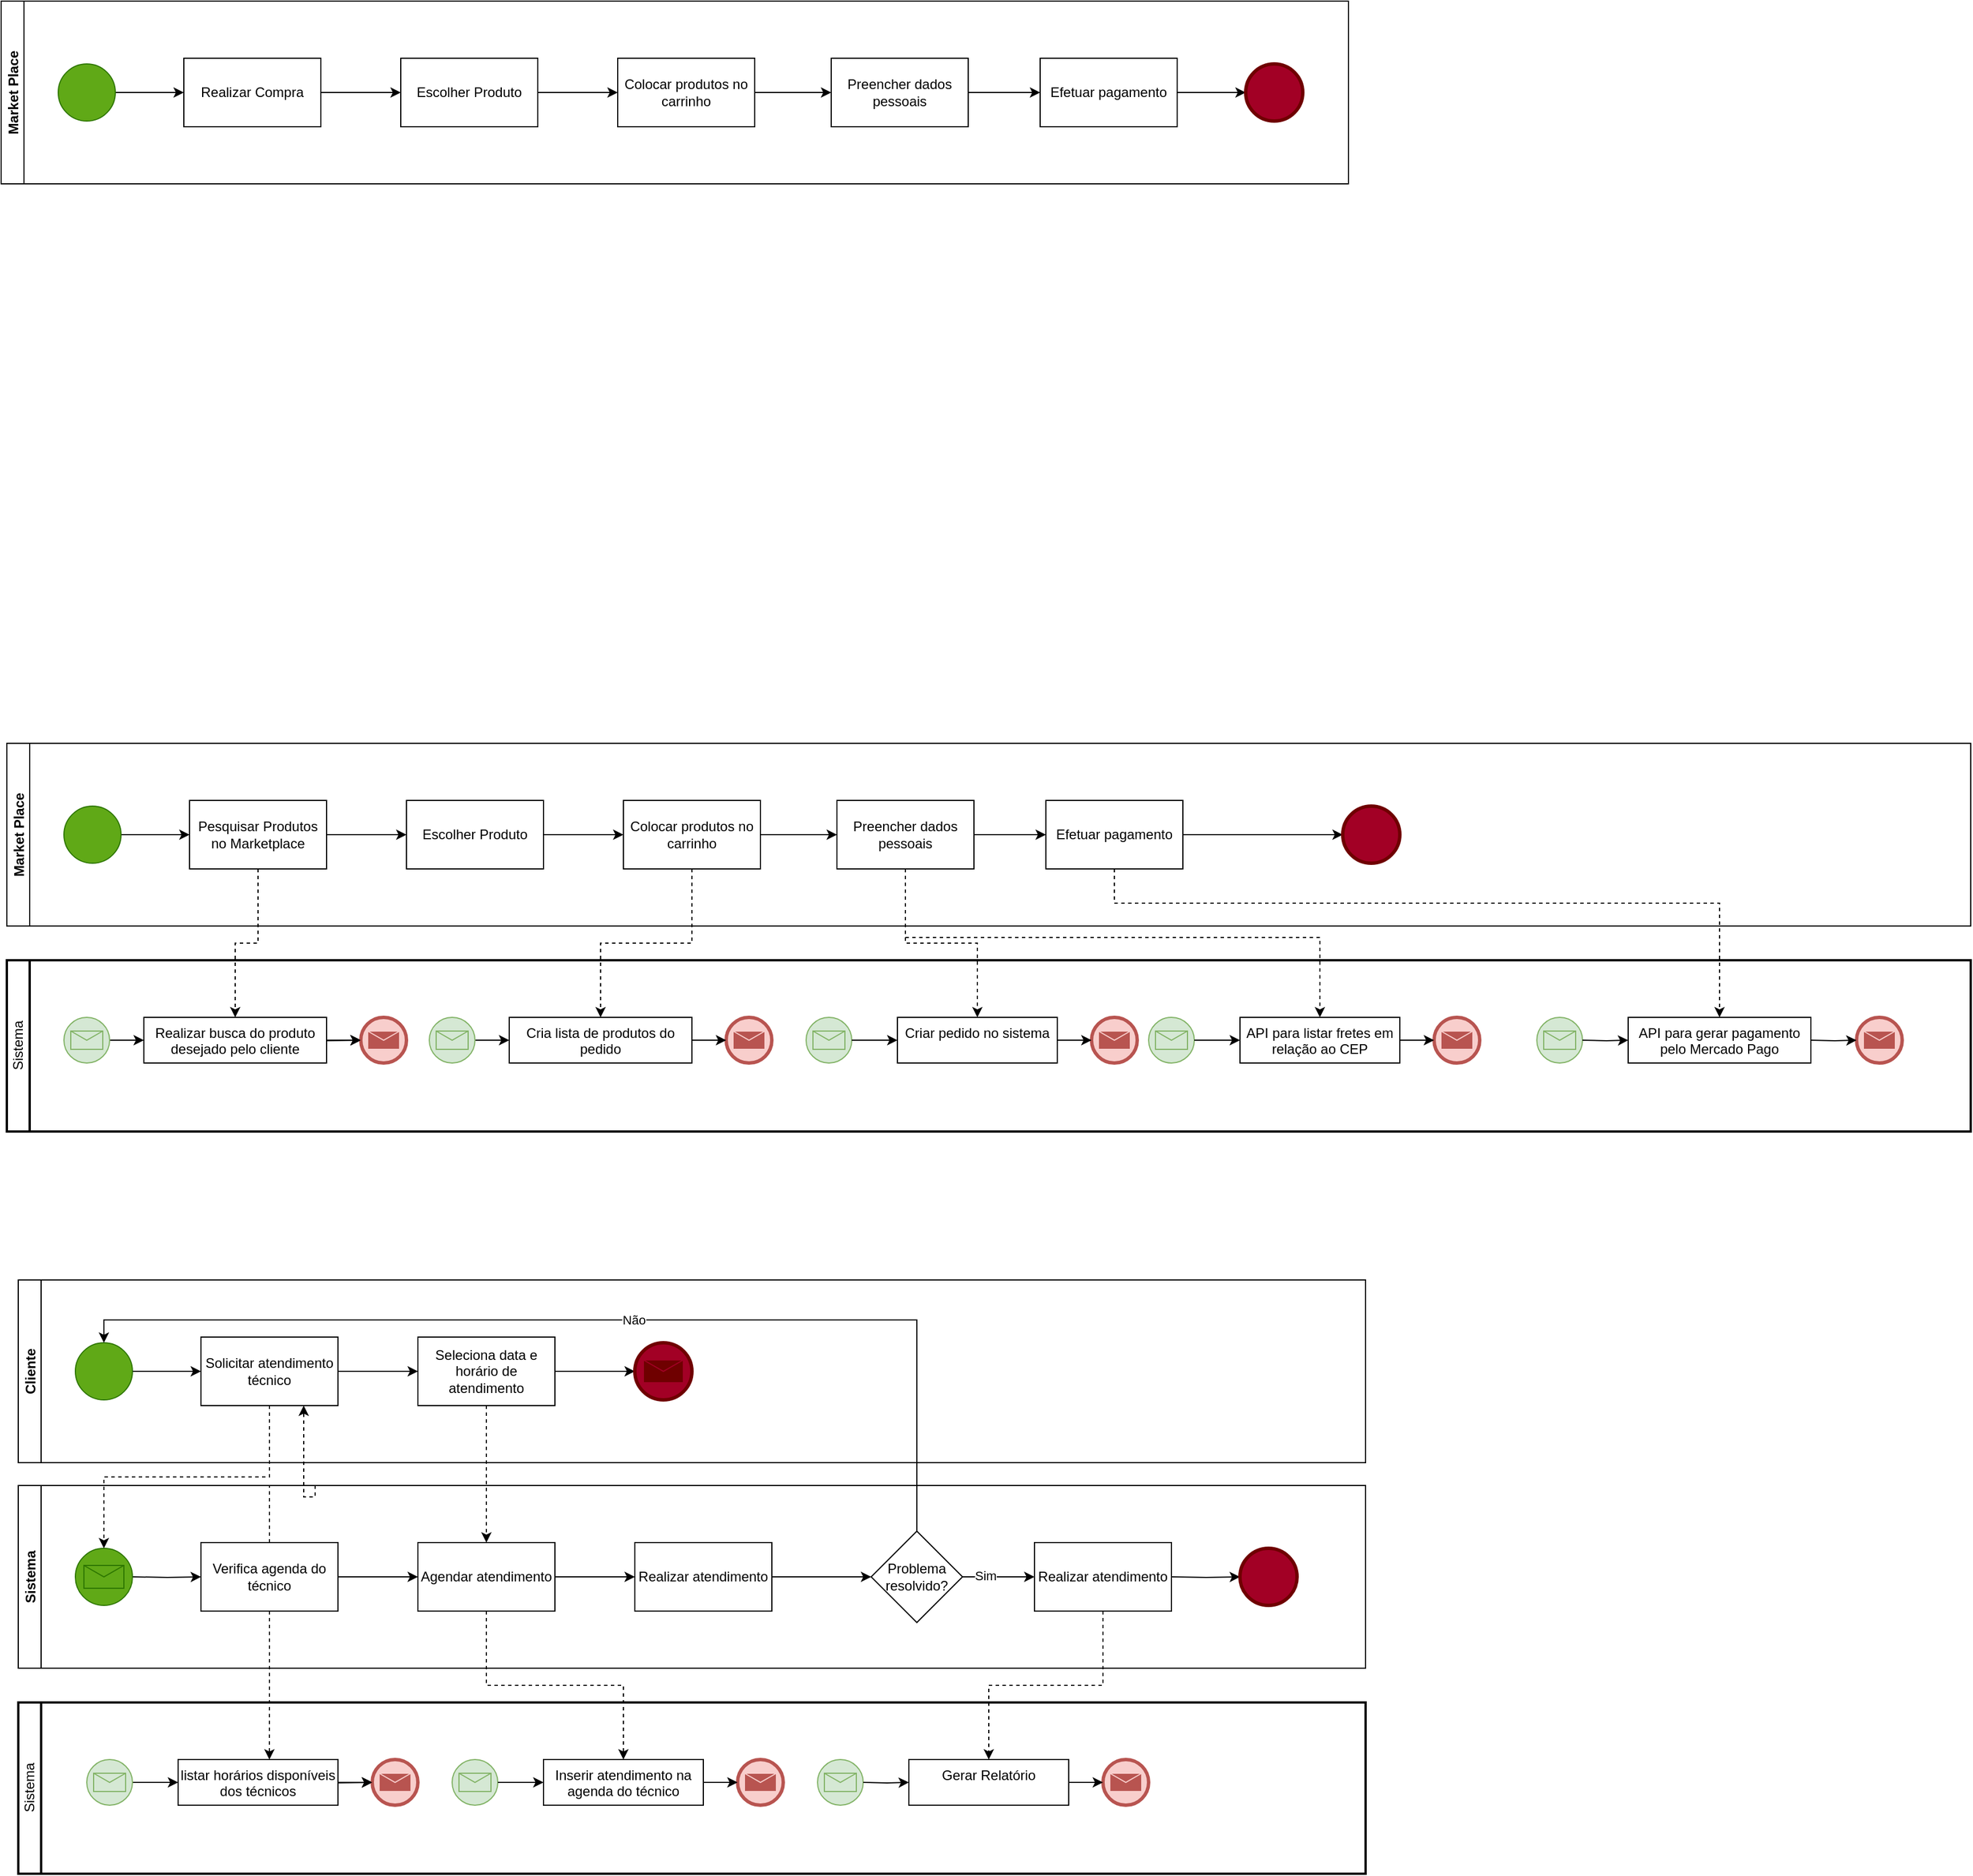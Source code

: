 <mxfile version="16.5.1" type="device"><diagram id="N7b4XE6KrzPJCxAyZi8x" name="Page-1"><mxGraphModel dx="1221" dy="1554" grid="1" gridSize="10" guides="1" tooltips="1" connect="1" arrows="1" fold="1" page="0" pageScale="1" pageWidth="827" pageHeight="1169" background="none" math="0" shadow="0"><root><mxCell id="0"/><mxCell id="1" parent="0"/><mxCell id="hCdHIdxWWxvqS3F-DyOd-1" value="Sistema" style="swimlane;html=1;startSize=20;fontStyle=0;collapsible=0;horizontal=0;swimlaneLine=1;swimlaneFillColor=none;strokeWidth=2;" parent="1" vertex="1"><mxGeometry x="210" y="860" width="1180" height="150" as="geometry"/></mxCell><mxCell id="hCdHIdxWWxvqS3F-DyOd-4" value="" style="edgeStyle=orthogonalEdgeStyle;rounded=0;orthogonalLoop=1;jettySize=auto;html=1;" parent="hCdHIdxWWxvqS3F-DyOd-1" source="hCdHIdxWWxvqS3F-DyOd-2" target="hCdHIdxWWxvqS3F-DyOd-3" edge="1"><mxGeometry relative="1" as="geometry"/></mxCell><mxCell id="hCdHIdxWWxvqS3F-DyOd-2" value="" style="points=[[0.145,0.145,0],[0.5,0,0],[0.855,0.145,0],[1,0.5,0],[0.855,0.855,0],[0.5,1,0],[0.145,0.855,0],[0,0.5,0]];shape=mxgraph.bpmn.event;html=1;verticalLabelPosition=bottom;labelBackgroundColor=#ffffff;verticalAlign=top;align=center;perimeter=ellipsePerimeter;outlineConnect=0;aspect=fixed;outline=standard;symbol=message;fillColor=#d5e8d4;strokeColor=#82B366;" parent="hCdHIdxWWxvqS3F-DyOd-1" vertex="1"><mxGeometry x="60" y="50" width="40" height="40" as="geometry"/></mxCell><mxCell id="hCdHIdxWWxvqS3F-DyOd-14" value="" style="edgeStyle=orthogonalEdgeStyle;rounded=0;orthogonalLoop=1;jettySize=auto;html=1;" parent="hCdHIdxWWxvqS3F-DyOd-1" target="hCdHIdxWWxvqS3F-DyOd-5" edge="1"><mxGeometry relative="1" as="geometry"><mxPoint x="240" y="70" as="sourcePoint"/></mxGeometry></mxCell><mxCell id="hCdHIdxWWxvqS3F-DyOd-15" value="" style="edgeStyle=orthogonalEdgeStyle;rounded=0;orthogonalLoop=1;jettySize=auto;html=1;" parent="hCdHIdxWWxvqS3F-DyOd-1" source="hCdHIdxWWxvqS3F-DyOd-3" target="hCdHIdxWWxvqS3F-DyOd-5" edge="1"><mxGeometry relative="1" as="geometry"/></mxCell><mxCell id="hCdHIdxWWxvqS3F-DyOd-3" value="listar horários disponíveis dos técnicos" style="whiteSpace=wrap;html=1;verticalAlign=top;labelBackgroundColor=none;" parent="hCdHIdxWWxvqS3F-DyOd-1" vertex="1"><mxGeometry x="140" y="50" width="140" height="40" as="geometry"/></mxCell><mxCell id="hCdHIdxWWxvqS3F-DyOd-5" value="" style="points=[[0.145,0.145,0],[0.5,0,0],[0.855,0.145,0],[1,0.5,0],[0.855,0.855,0],[0.5,1,0],[0.145,0.855,0],[0,0.5,0]];shape=mxgraph.bpmn.event;html=1;verticalLabelPosition=bottom;labelBackgroundColor=#ffffff;verticalAlign=top;align=center;perimeter=ellipsePerimeter;outlineConnect=0;aspect=fixed;outline=end;symbol=message;fillColor=#f8cecc;strokeColor=#b85450;" parent="hCdHIdxWWxvqS3F-DyOd-1" vertex="1"><mxGeometry x="310" y="50" width="40" height="40" as="geometry"/></mxCell><mxCell id="hCdHIdxWWxvqS3F-DyOd-8" style="edgeStyle=orthogonalEdgeStyle;rounded=0;orthogonalLoop=1;jettySize=auto;html=1;entryX=0;entryY=0.5;entryDx=0;entryDy=0;entryPerimeter=0;" parent="hCdHIdxWWxvqS3F-DyOd-1" target="hCdHIdxWWxvqS3F-DyOd-5" edge="1"><mxGeometry relative="1" as="geometry"><mxPoint x="280" y="70" as="targetPoint"/><mxPoint x="280" y="70" as="sourcePoint"/></mxGeometry></mxCell><mxCell id="hCdHIdxWWxvqS3F-DyOd-17" value="" style="points=[[0.145,0.145,0],[0.5,0,0],[0.855,0.145,0],[1,0.5,0],[0.855,0.855,0],[0.5,1,0],[0.145,0.855,0],[0,0.5,0]];shape=mxgraph.bpmn.event;html=1;verticalLabelPosition=bottom;labelBackgroundColor=#ffffff;verticalAlign=top;align=center;perimeter=ellipsePerimeter;outlineConnect=0;aspect=fixed;outline=standard;symbol=message;fillColor=#d5e8d4;strokeColor=#82b366;" parent="hCdHIdxWWxvqS3F-DyOd-1" vertex="1"><mxGeometry x="380" y="50" width="40" height="40" as="geometry"/></mxCell><mxCell id="hCdHIdxWWxvqS3F-DyOd-18" value="Inserir atendimento na agenda do técnico" style="whiteSpace=wrap;html=1;verticalAlign=top;labelBackgroundColor=none;" parent="hCdHIdxWWxvqS3F-DyOd-1" vertex="1"><mxGeometry x="460" y="50" width="140" height="40" as="geometry"/></mxCell><mxCell id="hCdHIdxWWxvqS3F-DyOd-16" value="" style="edgeStyle=orthogonalEdgeStyle;rounded=0;orthogonalLoop=1;jettySize=auto;html=1;" parent="hCdHIdxWWxvqS3F-DyOd-1" source="hCdHIdxWWxvqS3F-DyOd-17" target="hCdHIdxWWxvqS3F-DyOd-18" edge="1"><mxGeometry relative="1" as="geometry"/></mxCell><mxCell id="hCdHIdxWWxvqS3F-DyOd-19" value="" style="points=[[0.145,0.145,0],[0.5,0,0],[0.855,0.145,0],[1,0.5,0],[0.855,0.855,0],[0.5,1,0],[0.145,0.855,0],[0,0.5,0]];shape=mxgraph.bpmn.event;html=1;verticalLabelPosition=bottom;labelBackgroundColor=#ffffff;verticalAlign=top;align=center;perimeter=ellipsePerimeter;outlineConnect=0;aspect=fixed;outline=end;symbol=message;fillColor=#f8cecc;strokeColor=#b85450;" parent="hCdHIdxWWxvqS3F-DyOd-1" vertex="1"><mxGeometry x="630" y="50" width="40" height="40" as="geometry"/></mxCell><mxCell id="hCdHIdxWWxvqS3F-DyOd-20" style="edgeStyle=orthogonalEdgeStyle;rounded=0;orthogonalLoop=1;jettySize=auto;html=1;entryX=0;entryY=0.5;entryDx=0;entryDy=0;entryPerimeter=0;" parent="hCdHIdxWWxvqS3F-DyOd-1" target="hCdHIdxWWxvqS3F-DyOd-19" edge="1"><mxGeometry relative="1" as="geometry"><mxPoint x="590" y="-10" as="targetPoint"/><mxPoint x="600" y="70" as="sourcePoint"/></mxGeometry></mxCell><mxCell id="hCdHIdxWWxvqS3F-DyOd-32" value="" style="points=[[0.145,0.145,0],[0.5,0,0],[0.855,0.145,0],[1,0.5,0],[0.855,0.855,0],[0.5,1,0],[0.145,0.855,0],[0,0.5,0]];shape=mxgraph.bpmn.event;html=1;verticalLabelPosition=bottom;labelBackgroundColor=#ffffff;verticalAlign=top;align=center;perimeter=ellipsePerimeter;outlineConnect=0;aspect=fixed;outline=standard;symbol=message;fillColor=#d5e8d4;strokeColor=#82b366;" parent="hCdHIdxWWxvqS3F-DyOd-1" vertex="1"><mxGeometry x="700" y="50" width="40" height="40" as="geometry"/></mxCell><mxCell id="hCdHIdxWWxvqS3F-DyOd-33" value="Gerar Relatório" style="whiteSpace=wrap;html=1;verticalAlign=top;labelBackgroundColor=none;" parent="hCdHIdxWWxvqS3F-DyOd-1" vertex="1"><mxGeometry x="780" y="50" width="140" height="40" as="geometry"/></mxCell><mxCell id="hCdHIdxWWxvqS3F-DyOd-31" value="" style="edgeStyle=orthogonalEdgeStyle;rounded=0;orthogonalLoop=1;jettySize=auto;html=1;" parent="hCdHIdxWWxvqS3F-DyOd-1" target="hCdHIdxWWxvqS3F-DyOd-33" edge="1"><mxGeometry relative="1" as="geometry"><mxPoint x="740" y="70" as="sourcePoint"/></mxGeometry></mxCell><mxCell id="hCdHIdxWWxvqS3F-DyOd-34" value="" style="points=[[0.145,0.145,0],[0.5,0,0],[0.855,0.145,0],[1,0.5,0],[0.855,0.855,0],[0.5,1,0],[0.145,0.855,0],[0,0.5,0]];shape=mxgraph.bpmn.event;html=1;verticalLabelPosition=bottom;labelBackgroundColor=#ffffff;verticalAlign=top;align=center;perimeter=ellipsePerimeter;outlineConnect=0;aspect=fixed;outline=end;symbol=message;fillColor=#f8cecc;strokeColor=#b85450;" parent="hCdHIdxWWxvqS3F-DyOd-1" vertex="1"><mxGeometry x="950" y="50" width="40" height="40" as="geometry"/></mxCell><mxCell id="hCdHIdxWWxvqS3F-DyOd-35" style="edgeStyle=orthogonalEdgeStyle;rounded=0;orthogonalLoop=1;jettySize=auto;html=1;entryX=0;entryY=0.5;entryDx=0;entryDy=0;entryPerimeter=0;" parent="hCdHIdxWWxvqS3F-DyOd-1" target="hCdHIdxWWxvqS3F-DyOd-34" edge="1"><mxGeometry relative="1" as="geometry"><mxPoint x="910" y="-10" as="targetPoint"/><mxPoint x="920" y="70" as="sourcePoint"/></mxGeometry></mxCell><mxCell id="hCdHIdxWWxvqS3F-DyOd-36" value="Market Place" style="swimlane;startSize=20;horizontal=0;" parent="1" vertex="1"><mxGeometry x="200" y="20" width="1720" height="160" as="geometry"/></mxCell><mxCell id="hCdHIdxWWxvqS3F-DyOd-37" style="edgeStyle=orthogonalEdgeStyle;rounded=0;orthogonalLoop=1;jettySize=auto;html=1;exitX=1;exitY=0.5;exitDx=0;exitDy=0;entryX=0;entryY=0.5;entryDx=0;entryDy=0;" parent="hCdHIdxWWxvqS3F-DyOd-36" source="hCdHIdxWWxvqS3F-DyOd-38" target="hCdHIdxWWxvqS3F-DyOd-40" edge="1"><mxGeometry relative="1" as="geometry"/></mxCell><mxCell id="hCdHIdxWWxvqS3F-DyOd-38" value="Pesquisar Produtos no Marketplace" style="rounded=0;whiteSpace=wrap;html=1;" parent="hCdHIdxWWxvqS3F-DyOd-36" vertex="1"><mxGeometry x="160" y="50" width="120" height="60" as="geometry"/></mxCell><mxCell id="hCdHIdxWWxvqS3F-DyOd-39" style="edgeStyle=orthogonalEdgeStyle;rounded=0;orthogonalLoop=1;jettySize=auto;html=1;exitX=1;exitY=0.5;exitDx=0;exitDy=0;entryX=0;entryY=0.5;entryDx=0;entryDy=0;" parent="hCdHIdxWWxvqS3F-DyOd-36" source="hCdHIdxWWxvqS3F-DyOd-40" target="hCdHIdxWWxvqS3F-DyOd-42" edge="1"><mxGeometry relative="1" as="geometry"/></mxCell><mxCell id="hCdHIdxWWxvqS3F-DyOd-40" value="Escolher Produto" style="rounded=0;whiteSpace=wrap;html=1;" parent="hCdHIdxWWxvqS3F-DyOd-36" vertex="1"><mxGeometry x="350" y="50" width="120" height="60" as="geometry"/></mxCell><mxCell id="hCdHIdxWWxvqS3F-DyOd-41" style="edgeStyle=orthogonalEdgeStyle;rounded=0;orthogonalLoop=1;jettySize=auto;html=1;exitX=1;exitY=0.5;exitDx=0;exitDy=0;entryX=0;entryY=0.5;entryDx=0;entryDy=0;" parent="hCdHIdxWWxvqS3F-DyOd-36" source="hCdHIdxWWxvqS3F-DyOd-42" target="hCdHIdxWWxvqS3F-DyOd-44" edge="1"><mxGeometry relative="1" as="geometry"/></mxCell><mxCell id="hCdHIdxWWxvqS3F-DyOd-42" value="Colocar produtos no carrinho" style="rounded=0;whiteSpace=wrap;html=1;" parent="hCdHIdxWWxvqS3F-DyOd-36" vertex="1"><mxGeometry x="540" y="50" width="120" height="60" as="geometry"/></mxCell><mxCell id="hCdHIdxWWxvqS3F-DyOd-43" style="edgeStyle=orthogonalEdgeStyle;rounded=0;orthogonalLoop=1;jettySize=auto;html=1;exitX=1;exitY=0.5;exitDx=0;exitDy=0;entryX=0;entryY=0.5;entryDx=0;entryDy=0;" parent="hCdHIdxWWxvqS3F-DyOd-36" source="hCdHIdxWWxvqS3F-DyOd-44" target="hCdHIdxWWxvqS3F-DyOd-46" edge="1"><mxGeometry relative="1" as="geometry"/></mxCell><mxCell id="hCdHIdxWWxvqS3F-DyOd-44" value="Preencher dados pessoais" style="rounded=0;whiteSpace=wrap;html=1;" parent="hCdHIdxWWxvqS3F-DyOd-36" vertex="1"><mxGeometry x="727" y="50" width="120" height="60" as="geometry"/></mxCell><mxCell id="hCdHIdxWWxvqS3F-DyOd-45" style="edgeStyle=orthogonalEdgeStyle;rounded=0;orthogonalLoop=1;jettySize=auto;html=1;exitX=1;exitY=0.5;exitDx=0;exitDy=0;entryX=0;entryY=0.5;entryDx=0;entryDy=0;entryPerimeter=0;" parent="hCdHIdxWWxvqS3F-DyOd-36" source="hCdHIdxWWxvqS3F-DyOd-46" target="hCdHIdxWWxvqS3F-DyOd-47" edge="1"><mxGeometry relative="1" as="geometry"/></mxCell><mxCell id="hCdHIdxWWxvqS3F-DyOd-46" value="Efetuar pagamento" style="rounded=0;whiteSpace=wrap;html=1;" parent="hCdHIdxWWxvqS3F-DyOd-36" vertex="1"><mxGeometry x="910" y="50" width="120" height="60" as="geometry"/></mxCell><mxCell id="hCdHIdxWWxvqS3F-DyOd-47" value="" style="points=[[0.145,0.145,0],[0.5,0,0],[0.855,0.145,0],[1,0.5,0],[0.855,0.855,0],[0.5,1,0],[0.145,0.855,0],[0,0.5,0]];shape=mxgraph.bpmn.event;html=1;verticalLabelPosition=bottom;labelBackgroundColor=#ffffff;verticalAlign=top;align=center;perimeter=ellipsePerimeter;outlineConnect=0;aspect=fixed;outline=end;symbol=terminate2;fillColor=#a20025;fontColor=#ffffff;strokeColor=#6F0000;" parent="hCdHIdxWWxvqS3F-DyOd-36" vertex="1"><mxGeometry x="1170" y="55" width="50" height="50" as="geometry"/></mxCell><mxCell id="hCdHIdxWWxvqS3F-DyOd-48" style="edgeStyle=orthogonalEdgeStyle;rounded=0;orthogonalLoop=1;jettySize=auto;html=1;exitX=1;exitY=0.5;exitDx=0;exitDy=0;exitPerimeter=0;entryX=0;entryY=0.5;entryDx=0;entryDy=0;" parent="hCdHIdxWWxvqS3F-DyOd-36" source="hCdHIdxWWxvqS3F-DyOd-49" target="hCdHIdxWWxvqS3F-DyOd-38" edge="1"><mxGeometry relative="1" as="geometry"/></mxCell><mxCell id="hCdHIdxWWxvqS3F-DyOd-49" value="" style="points=[[0.145,0.145,0],[0.5,0,0],[0.855,0.145,0],[1,0.5,0],[0.855,0.855,0],[0.5,1,0],[0.145,0.855,0],[0,0.5,0]];shape=mxgraph.bpmn.event;html=1;verticalLabelPosition=bottom;labelBackgroundColor=#ffffff;verticalAlign=top;align=center;perimeter=ellipsePerimeter;outlineConnect=0;aspect=fixed;outline=standard;symbol=general;fillColor=#60a917;fontColor=#ffffff;strokeColor=#2D7600;" parent="hCdHIdxWWxvqS3F-DyOd-36" vertex="1"><mxGeometry x="50" y="55" width="50" height="50" as="geometry"/></mxCell><mxCell id="hCdHIdxWWxvqS3F-DyOd-50" value="Cliente" style="swimlane;startSize=20;horizontal=0;" parent="1" vertex="1"><mxGeometry x="210" y="490" width="1180" height="160" as="geometry"/></mxCell><mxCell id="hCdHIdxWWxvqS3F-DyOd-51" style="edgeStyle=orthogonalEdgeStyle;rounded=0;orthogonalLoop=1;jettySize=auto;html=1;exitX=1;exitY=0.5;exitDx=0;exitDy=0;entryX=0;entryY=0.5;entryDx=0;entryDy=0;" parent="hCdHIdxWWxvqS3F-DyOd-50" source="hCdHIdxWWxvqS3F-DyOd-52" target="hCdHIdxWWxvqS3F-DyOd-54" edge="1"><mxGeometry relative="1" as="geometry"/></mxCell><mxCell id="hCdHIdxWWxvqS3F-DyOd-52" value="Solicitar atendimento técnico" style="rounded=0;whiteSpace=wrap;html=1;" parent="hCdHIdxWWxvqS3F-DyOd-50" vertex="1"><mxGeometry x="160" y="50" width="120" height="60" as="geometry"/></mxCell><mxCell id="hCdHIdxWWxvqS3F-DyOd-53" style="edgeStyle=orthogonalEdgeStyle;rounded=0;orthogonalLoop=1;jettySize=auto;html=1;exitX=1;exitY=0.5;exitDx=0;exitDy=0;entryX=0;entryY=0.5;entryDx=0;entryDy=0;" parent="hCdHIdxWWxvqS3F-DyOd-50" source="hCdHIdxWWxvqS3F-DyOd-54" edge="1"><mxGeometry relative="1" as="geometry"><mxPoint x="540" y="80" as="targetPoint"/></mxGeometry></mxCell><mxCell id="hCdHIdxWWxvqS3F-DyOd-54" value="Seleciona data e horário de atendimento" style="rounded=0;whiteSpace=wrap;html=1;" parent="hCdHIdxWWxvqS3F-DyOd-50" vertex="1"><mxGeometry x="350" y="50" width="120" height="60" as="geometry"/></mxCell><mxCell id="hCdHIdxWWxvqS3F-DyOd-55" style="edgeStyle=orthogonalEdgeStyle;rounded=0;orthogonalLoop=1;jettySize=auto;html=1;exitX=1;exitY=0.5;exitDx=0;exitDy=0;exitPerimeter=0;entryX=0;entryY=0.5;entryDx=0;entryDy=0;" parent="hCdHIdxWWxvqS3F-DyOd-50" source="hCdHIdxWWxvqS3F-DyOd-56" target="hCdHIdxWWxvqS3F-DyOd-52" edge="1"><mxGeometry relative="1" as="geometry"/></mxCell><mxCell id="hCdHIdxWWxvqS3F-DyOd-56" value="" style="points=[[0.145,0.145,0],[0.5,0,0],[0.855,0.145,0],[1,0.5,0],[0.855,0.855,0],[0.5,1,0],[0.145,0.855,0],[0,0.5,0]];shape=mxgraph.bpmn.event;html=1;verticalLabelPosition=bottom;labelBackgroundColor=#ffffff;verticalAlign=top;align=center;perimeter=ellipsePerimeter;outlineConnect=0;aspect=fixed;outline=standard;symbol=general;fillColor=#60a917;fontColor=#ffffff;strokeColor=#2D7600;" parent="hCdHIdxWWxvqS3F-DyOd-50" vertex="1"><mxGeometry x="50" y="55" width="50" height="50" as="geometry"/></mxCell><mxCell id="hCdHIdxWWxvqS3F-DyOd-57" value="" style="points=[[0.145,0.145,0],[0.5,0,0],[0.855,0.145,0],[1,0.5,0],[0.855,0.855,0],[0.5,1,0],[0.145,0.855,0],[0,0.5,0]];shape=mxgraph.bpmn.event;html=1;verticalLabelPosition=bottom;labelBackgroundColor=#ffffff;verticalAlign=top;align=center;perimeter=ellipsePerimeter;outlineConnect=0;aspect=fixed;outline=end;symbol=message;fillColor=#a20025;fontColor=#ffffff;strokeColor=#6F0000;" parent="hCdHIdxWWxvqS3F-DyOd-50" vertex="1"><mxGeometry x="540" y="55" width="50" height="50" as="geometry"/></mxCell><mxCell id="hCdHIdxWWxvqS3F-DyOd-58" value="Sistema" style="swimlane;startSize=20;horizontal=0;" parent="1" vertex="1"><mxGeometry x="210" y="670" width="1180" height="160" as="geometry"/></mxCell><mxCell id="hCdHIdxWWxvqS3F-DyOd-59" style="edgeStyle=orthogonalEdgeStyle;rounded=0;orthogonalLoop=1;jettySize=auto;html=1;exitX=1;exitY=0.5;exitDx=0;exitDy=0;entryX=0;entryY=0.5;entryDx=0;entryDy=0;" parent="hCdHIdxWWxvqS3F-DyOd-58" source="hCdHIdxWWxvqS3F-DyOd-60" target="hCdHIdxWWxvqS3F-DyOd-62" edge="1"><mxGeometry relative="1" as="geometry"/></mxCell><mxCell id="hCdHIdxWWxvqS3F-DyOd-60" value="Verifica agenda do técnico" style="rounded=0;whiteSpace=wrap;html=1;" parent="hCdHIdxWWxvqS3F-DyOd-58" vertex="1"><mxGeometry x="160" y="50" width="120" height="60" as="geometry"/></mxCell><mxCell id="hCdHIdxWWxvqS3F-DyOd-61" style="edgeStyle=orthogonalEdgeStyle;rounded=0;orthogonalLoop=1;jettySize=auto;html=1;exitX=1;exitY=0.5;exitDx=0;exitDy=0;entryX=0;entryY=0.5;entryDx=0;entryDy=0;" parent="hCdHIdxWWxvqS3F-DyOd-58" source="hCdHIdxWWxvqS3F-DyOd-62" edge="1"><mxGeometry relative="1" as="geometry"><mxPoint x="540" y="80" as="targetPoint"/></mxGeometry></mxCell><mxCell id="hCdHIdxWWxvqS3F-DyOd-62" value="Agendar atendimento" style="rounded=0;whiteSpace=wrap;html=1;" parent="hCdHIdxWWxvqS3F-DyOd-58" vertex="1"><mxGeometry x="350" y="50" width="120" height="60" as="geometry"/></mxCell><mxCell id="hCdHIdxWWxvqS3F-DyOd-63" style="edgeStyle=orthogonalEdgeStyle;rounded=0;orthogonalLoop=1;jettySize=auto;html=1;exitX=1;exitY=0.5;exitDx=0;exitDy=0;exitPerimeter=0;entryX=0;entryY=0.5;entryDx=0;entryDy=0;" parent="hCdHIdxWWxvqS3F-DyOd-58" target="hCdHIdxWWxvqS3F-DyOd-60" edge="1"><mxGeometry relative="1" as="geometry"><mxPoint x="100" y="80" as="sourcePoint"/></mxGeometry></mxCell><mxCell id="hCdHIdxWWxvqS3F-DyOd-64" value="" style="points=[[0.145,0.145,0],[0.5,0,0],[0.855,0.145,0],[1,0.5,0],[0.855,0.855,0],[0.5,1,0],[0.145,0.855,0],[0,0.5,0]];shape=mxgraph.bpmn.event;html=1;verticalLabelPosition=bottom;labelBackgroundColor=#ffffff;verticalAlign=top;align=center;perimeter=ellipsePerimeter;outlineConnect=0;aspect=fixed;outline=standard;symbol=message;fillColor=#60a917;fontColor=#ffffff;strokeColor=#2D7600;" parent="hCdHIdxWWxvqS3F-DyOd-58" vertex="1"><mxGeometry x="50" y="55" width="50" height="50" as="geometry"/></mxCell><mxCell id="hCdHIdxWWxvqS3F-DyOd-65" style="edgeStyle=orthogonalEdgeStyle;rounded=0;orthogonalLoop=1;jettySize=auto;html=1;exitX=1;exitY=0.5;exitDx=0;exitDy=0;entryX=0;entryY=0.5;entryDx=0;entryDy=0;" parent="hCdHIdxWWxvqS3F-DyOd-58" source="hCdHIdxWWxvqS3F-DyOd-66" target="hCdHIdxWWxvqS3F-DyOd-69" edge="1"><mxGeometry relative="1" as="geometry"/></mxCell><mxCell id="hCdHIdxWWxvqS3F-DyOd-66" value="Realizar atendimento" style="rounded=0;whiteSpace=wrap;html=1;" parent="hCdHIdxWWxvqS3F-DyOd-58" vertex="1"><mxGeometry x="540" y="50" width="120" height="60" as="geometry"/></mxCell><mxCell id="hCdHIdxWWxvqS3F-DyOd-67" style="edgeStyle=orthogonalEdgeStyle;rounded=0;orthogonalLoop=1;jettySize=auto;html=1;exitX=1;exitY=0.5;exitDx=0;exitDy=0;entryX=0;entryY=0.5;entryDx=0;entryDy=0;" parent="hCdHIdxWWxvqS3F-DyOd-58" source="hCdHIdxWWxvqS3F-DyOd-69" target="hCdHIdxWWxvqS3F-DyOd-70" edge="1"><mxGeometry relative="1" as="geometry"/></mxCell><mxCell id="hCdHIdxWWxvqS3F-DyOd-68" value="Sim" style="edgeLabel;html=1;align=center;verticalAlign=middle;resizable=0;points=[];" parent="hCdHIdxWWxvqS3F-DyOd-67" vertex="1" connectable="0"><mxGeometry x="-0.368" y="1" relative="1" as="geometry"><mxPoint as="offset"/></mxGeometry></mxCell><mxCell id="hCdHIdxWWxvqS3F-DyOd-69" value="Problema resolvido?" style="rhombus;whiteSpace=wrap;html=1;" parent="hCdHIdxWWxvqS3F-DyOd-58" vertex="1"><mxGeometry x="747" y="40" width="80" height="80" as="geometry"/></mxCell><mxCell id="hCdHIdxWWxvqS3F-DyOd-70" value="Realizar atendimento" style="rounded=0;whiteSpace=wrap;html=1;" parent="hCdHIdxWWxvqS3F-DyOd-58" vertex="1"><mxGeometry x="890" y="50" width="120" height="60" as="geometry"/></mxCell><mxCell id="hCdHIdxWWxvqS3F-DyOd-71" style="edgeStyle=orthogonalEdgeStyle;rounded=0;orthogonalLoop=1;jettySize=auto;html=1;exitX=1;exitY=0.5;exitDx=0;exitDy=0;entryX=0;entryY=0.5;entryDx=0;entryDy=0;entryPerimeter=0;" parent="hCdHIdxWWxvqS3F-DyOd-58" target="hCdHIdxWWxvqS3F-DyOd-72" edge="1"><mxGeometry relative="1" as="geometry"><mxPoint x="1010" y="80" as="sourcePoint"/></mxGeometry></mxCell><mxCell id="hCdHIdxWWxvqS3F-DyOd-72" value="" style="points=[[0.145,0.145,0],[0.5,0,0],[0.855,0.145,0],[1,0.5,0],[0.855,0.855,0],[0.5,1,0],[0.145,0.855,0],[0,0.5,0]];shape=mxgraph.bpmn.event;html=1;verticalLabelPosition=bottom;labelBackgroundColor=#ffffff;verticalAlign=top;align=center;perimeter=ellipsePerimeter;outlineConnect=0;aspect=fixed;outline=end;symbol=terminate2;fillColor=#a20025;fontColor=#ffffff;strokeColor=#6F0000;" parent="hCdHIdxWWxvqS3F-DyOd-58" vertex="1"><mxGeometry x="1070" y="55" width="50" height="50" as="geometry"/></mxCell><mxCell id="hCdHIdxWWxvqS3F-DyOd-73" style="edgeStyle=orthogonalEdgeStyle;rounded=0;orthogonalLoop=1;jettySize=auto;html=1;exitX=0.5;exitY=0;exitDx=0;exitDy=0;entryX=0.5;entryY=0;entryDx=0;entryDy=0;entryPerimeter=0;" parent="1" source="hCdHIdxWWxvqS3F-DyOd-69" target="hCdHIdxWWxvqS3F-DyOd-56" edge="1"><mxGeometry relative="1" as="geometry"/></mxCell><mxCell id="hCdHIdxWWxvqS3F-DyOd-74" value="Não" style="edgeLabel;html=1;align=center;verticalAlign=middle;resizable=0;points=[];" parent="hCdHIdxWWxvqS3F-DyOd-73" vertex="1" connectable="0"><mxGeometry x="-0.054" relative="1" as="geometry"><mxPoint as="offset"/></mxGeometry></mxCell><mxCell id="hCdHIdxWWxvqS3F-DyOd-75" style="edgeStyle=orthogonalEdgeStyle;rounded=0;orthogonalLoop=1;jettySize=auto;html=1;exitX=0.5;exitY=1;exitDx=0;exitDy=0;entryX=0.5;entryY=0;entryDx=0;entryDy=0;entryPerimeter=0;dashed=1;" parent="1" source="hCdHIdxWWxvqS3F-DyOd-52" target="hCdHIdxWWxvqS3F-DyOd-64" edge="1"><mxGeometry relative="1" as="geometry"/></mxCell><mxCell id="hCdHIdxWWxvqS3F-DyOd-76" style="edgeStyle=orthogonalEdgeStyle;rounded=0;orthogonalLoop=1;jettySize=auto;html=1;exitX=0.5;exitY=0;exitDx=0;exitDy=0;entryX=0.75;entryY=1;entryDx=0;entryDy=0;dashed=1;" parent="1" source="hCdHIdxWWxvqS3F-DyOd-60" target="hCdHIdxWWxvqS3F-DyOd-52" edge="1"><mxGeometry relative="1" as="geometry"><Array as="points"><mxPoint x="430" y="670"/><mxPoint x="470" y="670"/><mxPoint x="470" y="680"/><mxPoint x="460" y="680"/></Array></mxGeometry></mxCell><mxCell id="hCdHIdxWWxvqS3F-DyOd-77" style="edgeStyle=orthogonalEdgeStyle;rounded=0;orthogonalLoop=1;jettySize=auto;html=1;exitX=0.5;exitY=1;exitDx=0;exitDy=0;entryX=0.5;entryY=0;entryDx=0;entryDy=0;dashed=1;" parent="1" source="hCdHIdxWWxvqS3F-DyOd-54" target="hCdHIdxWWxvqS3F-DyOd-62" edge="1"><mxGeometry relative="1" as="geometry"/></mxCell><mxCell id="hCdHIdxWWxvqS3F-DyOd-78" style="edgeStyle=orthogonalEdgeStyle;rounded=0;orthogonalLoop=1;jettySize=auto;html=1;entryX=0.571;entryY=0;entryDx=0;entryDy=0;entryPerimeter=0;dashed=1;" parent="1" source="hCdHIdxWWxvqS3F-DyOd-60" target="hCdHIdxWWxvqS3F-DyOd-3" edge="1"><mxGeometry relative="1" as="geometry"/></mxCell><mxCell id="hCdHIdxWWxvqS3F-DyOd-79" style="edgeStyle=orthogonalEdgeStyle;rounded=0;orthogonalLoop=1;jettySize=auto;html=1;dashed=1;" parent="1" source="hCdHIdxWWxvqS3F-DyOd-62" target="hCdHIdxWWxvqS3F-DyOd-18" edge="1"><mxGeometry relative="1" as="geometry"/></mxCell><mxCell id="hCdHIdxWWxvqS3F-DyOd-80" style="edgeStyle=orthogonalEdgeStyle;rounded=0;orthogonalLoop=1;jettySize=auto;html=1;dashed=1;" parent="1" source="hCdHIdxWWxvqS3F-DyOd-70" target="hCdHIdxWWxvqS3F-DyOd-33" edge="1"><mxGeometry relative="1" as="geometry"/></mxCell><mxCell id="hCdHIdxWWxvqS3F-DyOd-81" value="Sistema" style="swimlane;html=1;startSize=20;fontStyle=0;collapsible=0;horizontal=0;swimlaneLine=1;swimlaneFillColor=none;strokeWidth=2;fillColor=default;" parent="1" vertex="1"><mxGeometry x="200" y="210" width="1720" height="150" as="geometry"/></mxCell><mxCell id="hCdHIdxWWxvqS3F-DyOd-82" value="" style="edgeStyle=orthogonalEdgeStyle;rounded=0;orthogonalLoop=1;jettySize=auto;html=1;" parent="hCdHIdxWWxvqS3F-DyOd-81" source="hCdHIdxWWxvqS3F-DyOd-83" edge="1"><mxGeometry relative="1" as="geometry"><mxPoint x="120" y="70" as="targetPoint"/></mxGeometry></mxCell><mxCell id="hCdHIdxWWxvqS3F-DyOd-83" value="" style="points=[[0.145,0.145,0],[0.5,0,0],[0.855,0.145,0],[1,0.5,0],[0.855,0.855,0],[0.5,1,0],[0.145,0.855,0],[0,0.5,0]];shape=mxgraph.bpmn.event;html=1;verticalLabelPosition=bottom;labelBackgroundColor=#ffffff;verticalAlign=top;align=center;perimeter=ellipsePerimeter;outlineConnect=0;aspect=fixed;outline=standard;symbol=message;fillColor=#d5e8d4;strokeColor=#82B366;" parent="hCdHIdxWWxvqS3F-DyOd-81" vertex="1"><mxGeometry x="50" y="50" width="40" height="40" as="geometry"/></mxCell><mxCell id="hCdHIdxWWxvqS3F-DyOd-84" value="" style="edgeStyle=orthogonalEdgeStyle;rounded=0;orthogonalLoop=1;jettySize=auto;html=1;" parent="hCdHIdxWWxvqS3F-DyOd-81" target="hCdHIdxWWxvqS3F-DyOd-87" edge="1"><mxGeometry relative="1" as="geometry"><mxPoint x="240" y="70" as="sourcePoint"/></mxGeometry></mxCell><mxCell id="hCdHIdxWWxvqS3F-DyOd-85" value="" style="edgeStyle=orthogonalEdgeStyle;rounded=0;orthogonalLoop=1;jettySize=auto;html=1;" parent="hCdHIdxWWxvqS3F-DyOd-81" source="hCdHIdxWWxvqS3F-DyOd-86" target="hCdHIdxWWxvqS3F-DyOd-87" edge="1"><mxGeometry relative="1" as="geometry"/></mxCell><mxCell id="hCdHIdxWWxvqS3F-DyOd-86" value="Realizar busca do produto desejado pelo cliente" style="whiteSpace=wrap;html=1;verticalAlign=top;labelBackgroundColor=none;fillColor=default;" parent="hCdHIdxWWxvqS3F-DyOd-81" vertex="1"><mxGeometry x="120" y="50" width="160" height="40" as="geometry"/></mxCell><mxCell id="hCdHIdxWWxvqS3F-DyOd-87" value="" style="points=[[0.145,0.145,0],[0.5,0,0],[0.855,0.145,0],[1,0.5,0],[0.855,0.855,0],[0.5,1,0],[0.145,0.855,0],[0,0.5,0]];shape=mxgraph.bpmn.event;html=1;verticalLabelPosition=bottom;labelBackgroundColor=#ffffff;verticalAlign=top;align=center;perimeter=ellipsePerimeter;outlineConnect=0;aspect=fixed;outline=end;symbol=message;fillColor=#f8cecc;strokeColor=#b85450;" parent="hCdHIdxWWxvqS3F-DyOd-81" vertex="1"><mxGeometry x="310" y="50" width="40" height="40" as="geometry"/></mxCell><mxCell id="hCdHIdxWWxvqS3F-DyOd-88" style="edgeStyle=orthogonalEdgeStyle;rounded=0;orthogonalLoop=1;jettySize=auto;html=1;entryX=0;entryY=0.5;entryDx=0;entryDy=0;entryPerimeter=0;" parent="hCdHIdxWWxvqS3F-DyOd-81" target="hCdHIdxWWxvqS3F-DyOd-87" edge="1"><mxGeometry relative="1" as="geometry"><mxPoint x="280" y="70" as="targetPoint"/><mxPoint x="280" y="70" as="sourcePoint"/></mxGeometry></mxCell><mxCell id="hCdHIdxWWxvqS3F-DyOd-89" value="" style="points=[[0.145,0.145,0],[0.5,0,0],[0.855,0.145,0],[1,0.5,0],[0.855,0.855,0],[0.5,1,0],[0.145,0.855,0],[0,0.5,0]];shape=mxgraph.bpmn.event;html=1;verticalLabelPosition=bottom;labelBackgroundColor=#ffffff;verticalAlign=top;align=center;perimeter=ellipsePerimeter;outlineConnect=0;aspect=fixed;outline=standard;symbol=message;fillColor=#d5e8d4;strokeColor=#82b366;" parent="hCdHIdxWWxvqS3F-DyOd-81" vertex="1"><mxGeometry x="1000" y="50" width="40" height="40" as="geometry"/></mxCell><mxCell id="hCdHIdxWWxvqS3F-DyOd-90" value="API para listar fretes em relação ao CEP" style="whiteSpace=wrap;html=1;verticalAlign=top;labelBackgroundColor=none;" parent="hCdHIdxWWxvqS3F-DyOd-81" vertex="1"><mxGeometry x="1080" y="50" width="140" height="40" as="geometry"/></mxCell><mxCell id="hCdHIdxWWxvqS3F-DyOd-91" value="" style="edgeStyle=orthogonalEdgeStyle;rounded=0;orthogonalLoop=1;jettySize=auto;html=1;" parent="hCdHIdxWWxvqS3F-DyOd-81" source="hCdHIdxWWxvqS3F-DyOd-89" target="hCdHIdxWWxvqS3F-DyOd-90" edge="1"><mxGeometry relative="1" as="geometry"/></mxCell><mxCell id="hCdHIdxWWxvqS3F-DyOd-92" value="" style="points=[[0.145,0.145,0],[0.5,0,0],[0.855,0.145,0],[1,0.5,0],[0.855,0.855,0],[0.5,1,0],[0.145,0.855,0],[0,0.5,0]];shape=mxgraph.bpmn.event;html=1;verticalLabelPosition=bottom;labelBackgroundColor=#ffffff;verticalAlign=top;align=center;perimeter=ellipsePerimeter;outlineConnect=0;aspect=fixed;outline=end;symbol=message;fillColor=#f8cecc;strokeColor=#b85450;" parent="hCdHIdxWWxvqS3F-DyOd-81" vertex="1"><mxGeometry x="1250" y="50" width="40" height="40" as="geometry"/></mxCell><mxCell id="hCdHIdxWWxvqS3F-DyOd-93" style="edgeStyle=orthogonalEdgeStyle;rounded=0;orthogonalLoop=1;jettySize=auto;html=1;entryX=0;entryY=0.5;entryDx=0;entryDy=0;entryPerimeter=0;" parent="hCdHIdxWWxvqS3F-DyOd-81" target="hCdHIdxWWxvqS3F-DyOd-92" edge="1"><mxGeometry relative="1" as="geometry"><mxPoint x="1210" y="-10" as="targetPoint"/><mxPoint x="1220" y="70" as="sourcePoint"/></mxGeometry></mxCell><mxCell id="hCdHIdxWWxvqS3F-DyOd-94" value="" style="points=[[0.145,0.145,0],[0.5,0,0],[0.855,0.145,0],[1,0.5,0],[0.855,0.855,0],[0.5,1,0],[0.145,0.855,0],[0,0.5,0]];shape=mxgraph.bpmn.event;html=1;verticalLabelPosition=bottom;labelBackgroundColor=#ffffff;verticalAlign=top;align=center;perimeter=ellipsePerimeter;outlineConnect=0;aspect=fixed;outline=standard;symbol=message;fillColor=#d5e8d4;strokeColor=#82b366;" parent="hCdHIdxWWxvqS3F-DyOd-81" vertex="1"><mxGeometry x="1340" y="50" width="40" height="40" as="geometry"/></mxCell><mxCell id="hCdHIdxWWxvqS3F-DyOd-95" value="API para gerar pagamento pelo Mercado Pago" style="whiteSpace=wrap;html=1;verticalAlign=top;labelBackgroundColor=none;" parent="hCdHIdxWWxvqS3F-DyOd-81" vertex="1"><mxGeometry x="1420" y="50" width="160" height="40" as="geometry"/></mxCell><mxCell id="hCdHIdxWWxvqS3F-DyOd-96" value="" style="edgeStyle=orthogonalEdgeStyle;rounded=0;orthogonalLoop=1;jettySize=auto;html=1;" parent="hCdHIdxWWxvqS3F-DyOd-81" target="hCdHIdxWWxvqS3F-DyOd-95" edge="1"><mxGeometry relative="1" as="geometry"><mxPoint x="1380" y="70" as="sourcePoint"/></mxGeometry></mxCell><mxCell id="hCdHIdxWWxvqS3F-DyOd-97" value="" style="points=[[0.145,0.145,0],[0.5,0,0],[0.855,0.145,0],[1,0.5,0],[0.855,0.855,0],[0.5,1,0],[0.145,0.855,0],[0,0.5,0]];shape=mxgraph.bpmn.event;html=1;verticalLabelPosition=bottom;labelBackgroundColor=#ffffff;verticalAlign=top;align=center;perimeter=ellipsePerimeter;outlineConnect=0;aspect=fixed;outline=end;symbol=message;fillColor=#f8cecc;strokeColor=#b85450;" parent="hCdHIdxWWxvqS3F-DyOd-81" vertex="1"><mxGeometry x="1620" y="50" width="40" height="40" as="geometry"/></mxCell><mxCell id="hCdHIdxWWxvqS3F-DyOd-98" style="edgeStyle=orthogonalEdgeStyle;rounded=0;orthogonalLoop=1;jettySize=auto;html=1;entryX=0;entryY=0.5;entryDx=0;entryDy=0;entryPerimeter=0;" parent="hCdHIdxWWxvqS3F-DyOd-81" target="hCdHIdxWWxvqS3F-DyOd-97" edge="1"><mxGeometry relative="1" as="geometry"><mxPoint x="1550" y="-10" as="targetPoint"/><mxPoint x="1580" y="70" as="sourcePoint"/></mxGeometry></mxCell><mxCell id="hCdHIdxWWxvqS3F-DyOd-125" value="" style="edgeStyle=orthogonalEdgeStyle;rounded=0;orthogonalLoop=1;jettySize=auto;html=1;" parent="hCdHIdxWWxvqS3F-DyOd-81" source="hCdHIdxWWxvqS3F-DyOd-126" edge="1"><mxGeometry relative="1" as="geometry"><mxPoint x="440" y="70" as="targetPoint"/></mxGeometry></mxCell><mxCell id="hCdHIdxWWxvqS3F-DyOd-126" value="" style="points=[[0.145,0.145,0],[0.5,0,0],[0.855,0.145,0],[1,0.5,0],[0.855,0.855,0],[0.5,1,0],[0.145,0.855,0],[0,0.5,0]];shape=mxgraph.bpmn.event;html=1;verticalLabelPosition=bottom;labelBackgroundColor=#ffffff;verticalAlign=top;align=center;perimeter=ellipsePerimeter;outlineConnect=0;aspect=fixed;outline=standard;symbol=message;fillColor=#d5e8d4;strokeColor=#82B366;" parent="hCdHIdxWWxvqS3F-DyOd-81" vertex="1"><mxGeometry x="370" y="50" width="40" height="40" as="geometry"/></mxCell><mxCell id="hCdHIdxWWxvqS3F-DyOd-127" value="Cria lista de produtos do pedido" style="whiteSpace=wrap;html=1;verticalAlign=top;labelBackgroundColor=none;" parent="hCdHIdxWWxvqS3F-DyOd-81" vertex="1"><mxGeometry x="440" y="50" width="160" height="40" as="geometry"/></mxCell><mxCell id="hCdHIdxWWxvqS3F-DyOd-128" value="" style="points=[[0.145,0.145,0],[0.5,0,0],[0.855,0.145,0],[1,0.5,0],[0.855,0.855,0],[0.5,1,0],[0.145,0.855,0],[0,0.5,0]];shape=mxgraph.bpmn.event;html=1;verticalLabelPosition=bottom;labelBackgroundColor=#ffffff;verticalAlign=top;align=center;perimeter=ellipsePerimeter;outlineConnect=0;aspect=fixed;outline=end;symbol=message;fillColor=#f8cecc;strokeColor=#b85450;" parent="hCdHIdxWWxvqS3F-DyOd-81" vertex="1"><mxGeometry x="630" y="50" width="40" height="40" as="geometry"/></mxCell><mxCell id="hCdHIdxWWxvqS3F-DyOd-129" style="edgeStyle=orthogonalEdgeStyle;rounded=0;orthogonalLoop=1;jettySize=auto;html=1;entryX=0;entryY=0.5;entryDx=0;entryDy=0;entryPerimeter=0;" parent="hCdHIdxWWxvqS3F-DyOd-81" target="hCdHIdxWWxvqS3F-DyOd-128" edge="1"><mxGeometry relative="1" as="geometry"><mxPoint x="400" y="-140" as="targetPoint"/><mxPoint x="600" y="70" as="sourcePoint"/></mxGeometry></mxCell><mxCell id="hCdHIdxWWxvqS3F-DyOd-132" value="" style="points=[[0.145,0.145,0],[0.5,0,0],[0.855,0.145,0],[1,0.5,0],[0.855,0.855,0],[0.5,1,0],[0.145,0.855,0],[0,0.5,0]];shape=mxgraph.bpmn.event;html=1;verticalLabelPosition=bottom;labelBackgroundColor=#ffffff;verticalAlign=top;align=center;perimeter=ellipsePerimeter;outlineConnect=0;aspect=fixed;outline=standard;symbol=message;fillColor=#d5e8d4;strokeColor=#82b366;" parent="hCdHIdxWWxvqS3F-DyOd-81" vertex="1"><mxGeometry x="700" y="50" width="40" height="40" as="geometry"/></mxCell><mxCell id="hCdHIdxWWxvqS3F-DyOd-133" value="Criar pedido no sistema" style="whiteSpace=wrap;html=1;verticalAlign=top;labelBackgroundColor=none;" parent="hCdHIdxWWxvqS3F-DyOd-81" vertex="1"><mxGeometry x="780" y="50" width="140" height="40" as="geometry"/></mxCell><mxCell id="hCdHIdxWWxvqS3F-DyOd-134" value="" style="edgeStyle=orthogonalEdgeStyle;rounded=0;orthogonalLoop=1;jettySize=auto;html=1;" parent="hCdHIdxWWxvqS3F-DyOd-81" source="hCdHIdxWWxvqS3F-DyOd-132" target="hCdHIdxWWxvqS3F-DyOd-133" edge="1"><mxGeometry relative="1" as="geometry"/></mxCell><mxCell id="hCdHIdxWWxvqS3F-DyOd-135" value="" style="points=[[0.145,0.145,0],[0.5,0,0],[0.855,0.145,0],[1,0.5,0],[0.855,0.855,0],[0.5,1,0],[0.145,0.855,0],[0,0.5,0]];shape=mxgraph.bpmn.event;html=1;verticalLabelPosition=bottom;labelBackgroundColor=#ffffff;verticalAlign=top;align=center;perimeter=ellipsePerimeter;outlineConnect=0;aspect=fixed;outline=end;symbol=message;fillColor=#f8cecc;strokeColor=#b85450;" parent="hCdHIdxWWxvqS3F-DyOd-81" vertex="1"><mxGeometry x="950" y="50" width="40" height="40" as="geometry"/></mxCell><mxCell id="hCdHIdxWWxvqS3F-DyOd-136" style="edgeStyle=orthogonalEdgeStyle;rounded=0;orthogonalLoop=1;jettySize=auto;html=1;entryX=0;entryY=0.5;entryDx=0;entryDy=0;entryPerimeter=0;" parent="hCdHIdxWWxvqS3F-DyOd-81" target="hCdHIdxWWxvqS3F-DyOd-135" edge="1"><mxGeometry relative="1" as="geometry"><mxPoint x="710" y="-220" as="targetPoint"/><mxPoint x="920.0" y="70" as="sourcePoint"/></mxGeometry></mxCell><mxCell id="hCdHIdxWWxvqS3F-DyOd-99" value="Market Place" style="swimlane;startSize=20;horizontal=0;" parent="1" vertex="1"><mxGeometry x="195" y="-630" width="1180" height="160" as="geometry"/></mxCell><mxCell id="hCdHIdxWWxvqS3F-DyOd-100" style="edgeStyle=orthogonalEdgeStyle;rounded=0;orthogonalLoop=1;jettySize=auto;html=1;exitX=1;exitY=0.5;exitDx=0;exitDy=0;entryX=0;entryY=0.5;entryDx=0;entryDy=0;" parent="hCdHIdxWWxvqS3F-DyOd-99" source="hCdHIdxWWxvqS3F-DyOd-101" target="hCdHIdxWWxvqS3F-DyOd-103" edge="1"><mxGeometry relative="1" as="geometry"/></mxCell><mxCell id="hCdHIdxWWxvqS3F-DyOd-101" value="Realizar Compra" style="rounded=0;whiteSpace=wrap;html=1;" parent="hCdHIdxWWxvqS3F-DyOd-99" vertex="1"><mxGeometry x="160" y="50" width="120" height="60" as="geometry"/></mxCell><mxCell id="hCdHIdxWWxvqS3F-DyOd-102" style="edgeStyle=orthogonalEdgeStyle;rounded=0;orthogonalLoop=1;jettySize=auto;html=1;exitX=1;exitY=0.5;exitDx=0;exitDy=0;entryX=0;entryY=0.5;entryDx=0;entryDy=0;" parent="hCdHIdxWWxvqS3F-DyOd-99" source="hCdHIdxWWxvqS3F-DyOd-103" target="hCdHIdxWWxvqS3F-DyOd-105" edge="1"><mxGeometry relative="1" as="geometry"/></mxCell><mxCell id="hCdHIdxWWxvqS3F-DyOd-103" value="Escolher Produto" style="rounded=0;whiteSpace=wrap;html=1;" parent="hCdHIdxWWxvqS3F-DyOd-99" vertex="1"><mxGeometry x="350" y="50" width="120" height="60" as="geometry"/></mxCell><mxCell id="hCdHIdxWWxvqS3F-DyOd-104" style="edgeStyle=orthogonalEdgeStyle;rounded=0;orthogonalLoop=1;jettySize=auto;html=1;exitX=1;exitY=0.5;exitDx=0;exitDy=0;entryX=0;entryY=0.5;entryDx=0;entryDy=0;" parent="hCdHIdxWWxvqS3F-DyOd-99" source="hCdHIdxWWxvqS3F-DyOd-105" target="hCdHIdxWWxvqS3F-DyOd-107" edge="1"><mxGeometry relative="1" as="geometry"/></mxCell><mxCell id="hCdHIdxWWxvqS3F-DyOd-105" value="Colocar produtos no carrinho" style="rounded=0;whiteSpace=wrap;html=1;" parent="hCdHIdxWWxvqS3F-DyOd-99" vertex="1"><mxGeometry x="540" y="50" width="120" height="60" as="geometry"/></mxCell><mxCell id="hCdHIdxWWxvqS3F-DyOd-106" style="edgeStyle=orthogonalEdgeStyle;rounded=0;orthogonalLoop=1;jettySize=auto;html=1;exitX=1;exitY=0.5;exitDx=0;exitDy=0;entryX=0;entryY=0.5;entryDx=0;entryDy=0;" parent="hCdHIdxWWxvqS3F-DyOd-99" source="hCdHIdxWWxvqS3F-DyOd-107" target="hCdHIdxWWxvqS3F-DyOd-109" edge="1"><mxGeometry relative="1" as="geometry"/></mxCell><mxCell id="hCdHIdxWWxvqS3F-DyOd-107" value="Preencher dados pessoais" style="rounded=0;whiteSpace=wrap;html=1;" parent="hCdHIdxWWxvqS3F-DyOd-99" vertex="1"><mxGeometry x="727" y="50" width="120" height="60" as="geometry"/></mxCell><mxCell id="hCdHIdxWWxvqS3F-DyOd-108" style="edgeStyle=orthogonalEdgeStyle;rounded=0;orthogonalLoop=1;jettySize=auto;html=1;exitX=1;exitY=0.5;exitDx=0;exitDy=0;entryX=0;entryY=0.5;entryDx=0;entryDy=0;entryPerimeter=0;" parent="hCdHIdxWWxvqS3F-DyOd-99" source="hCdHIdxWWxvqS3F-DyOd-109" target="hCdHIdxWWxvqS3F-DyOd-110" edge="1"><mxGeometry relative="1" as="geometry"/></mxCell><mxCell id="hCdHIdxWWxvqS3F-DyOd-109" value="Efetuar pagamento" style="rounded=0;whiteSpace=wrap;html=1;" parent="hCdHIdxWWxvqS3F-DyOd-99" vertex="1"><mxGeometry x="910" y="50" width="120" height="60" as="geometry"/></mxCell><mxCell id="hCdHIdxWWxvqS3F-DyOd-110" value="" style="points=[[0.145,0.145,0],[0.5,0,0],[0.855,0.145,0],[1,0.5,0],[0.855,0.855,0],[0.5,1,0],[0.145,0.855,0],[0,0.5,0]];shape=mxgraph.bpmn.event;html=1;verticalLabelPosition=bottom;labelBackgroundColor=#ffffff;verticalAlign=top;align=center;perimeter=ellipsePerimeter;outlineConnect=0;aspect=fixed;outline=end;symbol=terminate2;fillColor=#a20025;fontColor=#ffffff;strokeColor=#6F0000;" parent="hCdHIdxWWxvqS3F-DyOd-99" vertex="1"><mxGeometry x="1090" y="55" width="50" height="50" as="geometry"/></mxCell><mxCell id="hCdHIdxWWxvqS3F-DyOd-111" style="edgeStyle=orthogonalEdgeStyle;rounded=0;orthogonalLoop=1;jettySize=auto;html=1;exitX=1;exitY=0.5;exitDx=0;exitDy=0;exitPerimeter=0;entryX=0;entryY=0.5;entryDx=0;entryDy=0;" parent="hCdHIdxWWxvqS3F-DyOd-99" source="hCdHIdxWWxvqS3F-DyOd-112" target="hCdHIdxWWxvqS3F-DyOd-101" edge="1"><mxGeometry relative="1" as="geometry"/></mxCell><mxCell id="hCdHIdxWWxvqS3F-DyOd-112" value="" style="points=[[0.145,0.145,0],[0.5,0,0],[0.855,0.145,0],[1,0.5,0],[0.855,0.855,0],[0.5,1,0],[0.145,0.855,0],[0,0.5,0]];shape=mxgraph.bpmn.event;html=1;verticalLabelPosition=bottom;labelBackgroundColor=#ffffff;verticalAlign=top;align=center;perimeter=ellipsePerimeter;outlineConnect=0;aspect=fixed;outline=standard;symbol=general;fillColor=#60a917;fontColor=#ffffff;strokeColor=#2D7600;" parent="hCdHIdxWWxvqS3F-DyOd-99" vertex="1"><mxGeometry x="50" y="55" width="50" height="50" as="geometry"/></mxCell><mxCell id="hCdHIdxWWxvqS3F-DyOd-114" style="edgeStyle=orthogonalEdgeStyle;rounded=0;orthogonalLoop=1;jettySize=auto;html=1;entryX=0.5;entryY=0;entryDx=0;entryDy=0;dashed=1;" parent="1" source="hCdHIdxWWxvqS3F-DyOd-38" target="hCdHIdxWWxvqS3F-DyOd-86" edge="1"><mxGeometry relative="1" as="geometry"/></mxCell><mxCell id="hCdHIdxWWxvqS3F-DyOd-131" style="edgeStyle=orthogonalEdgeStyle;rounded=0;orthogonalLoop=1;jettySize=auto;html=1;entryX=0.5;entryY=0;entryDx=0;entryDy=0;dashed=1;" parent="1" source="hCdHIdxWWxvqS3F-DyOd-42" target="hCdHIdxWWxvqS3F-DyOd-127" edge="1"><mxGeometry relative="1" as="geometry"/></mxCell><mxCell id="hCdHIdxWWxvqS3F-DyOd-137" style="edgeStyle=orthogonalEdgeStyle;rounded=0;orthogonalLoop=1;jettySize=auto;html=1;dashed=1;" parent="1" source="hCdHIdxWWxvqS3F-DyOd-44" target="hCdHIdxWWxvqS3F-DyOd-133" edge="1"><mxGeometry relative="1" as="geometry"/></mxCell><mxCell id="hCdHIdxWWxvqS3F-DyOd-138" style="edgeStyle=orthogonalEdgeStyle;rounded=0;orthogonalLoop=1;jettySize=auto;html=1;dashed=1;" parent="1" source="hCdHIdxWWxvqS3F-DyOd-44" target="hCdHIdxWWxvqS3F-DyOd-90" edge="1"><mxGeometry relative="1" as="geometry"><Array as="points"><mxPoint x="987" y="190"/><mxPoint x="1350" y="190"/></Array></mxGeometry></mxCell><mxCell id="hCdHIdxWWxvqS3F-DyOd-139" style="edgeStyle=orthogonalEdgeStyle;rounded=0;orthogonalLoop=1;jettySize=auto;html=1;dashed=1;" parent="1" source="hCdHIdxWWxvqS3F-DyOd-46" target="hCdHIdxWWxvqS3F-DyOd-95" edge="1"><mxGeometry relative="1" as="geometry"><Array as="points"><mxPoint x="1170" y="160"/><mxPoint x="1700" y="160"/></Array></mxGeometry></mxCell></root></mxGraphModel></diagram></mxfile>